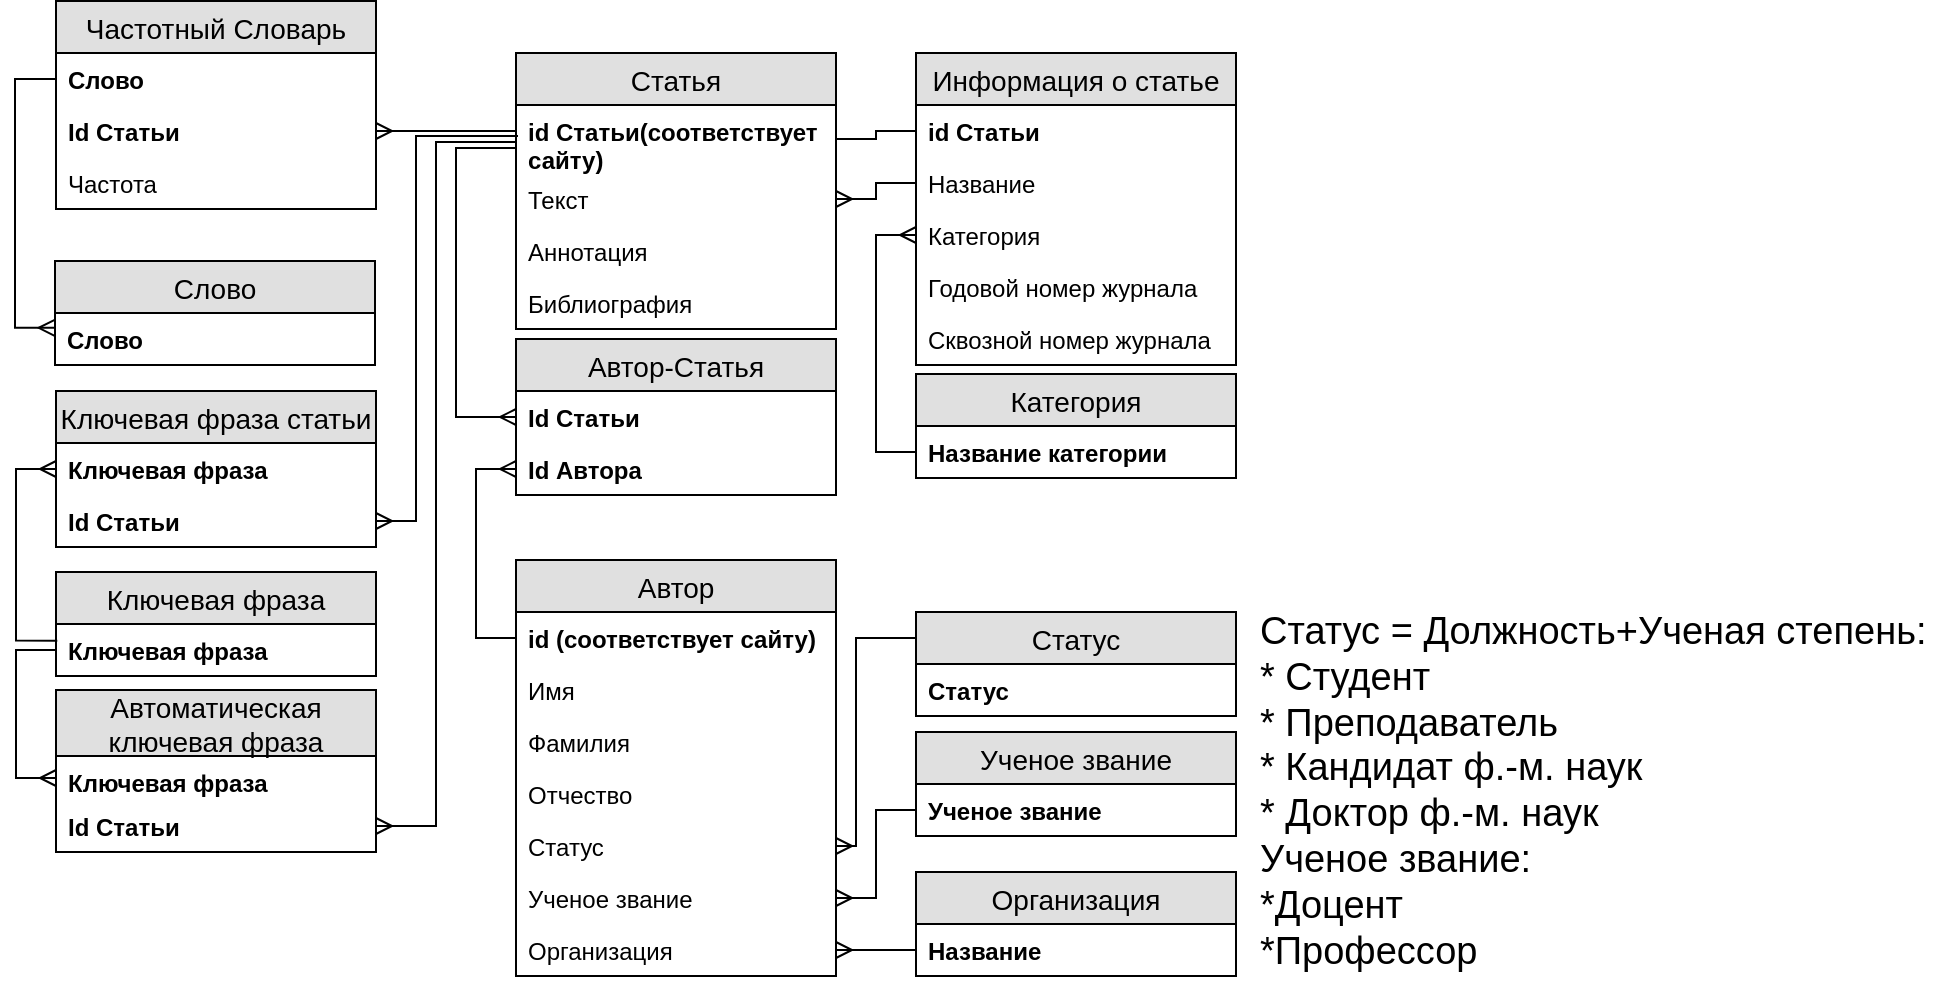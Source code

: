 <mxfile version="10.8.3" type="github"><diagram id="u3JVg_JIHPz_R9Osk6md" name="ÃÂÃÂ¡ÃÂÃÂÃÂÃÂÃÂÃÂ°ÃÂÃÂ½ÃÂÃÂ¸ÃÂÃÂÃÂÃÂ° 1"><mxGraphModel dx="1989" dy="763" grid="1" gridSize="10" guides="1" tooltips="1" connect="1" arrows="1" fold="1" page="1" pageScale="1" pageWidth="827" pageHeight="1169" math="0" shadow="0"><root><mxCell id="0"/><mxCell id="1" parent="0"/><mxCell id="RnDA4v7oDeRX2Iz0YXKO-1" value="Статья" style="swimlane;fontStyle=0;childLayout=stackLayout;horizontal=1;startSize=26;fillColor=#e0e0e0;horizontalStack=0;resizeParent=1;resizeParentMax=0;resizeLast=0;collapsible=1;marginBottom=0;swimlaneFillColor=#ffffff;align=center;fontSize=14;" parent="1" vertex="1"><mxGeometry x="150" y="150.5" width="160" height="138" as="geometry"/></mxCell><mxCell id="RnDA4v7oDeRX2Iz0YXKO-2" value="id Статьи(соответствует &#10;сайту)" style="text;strokeColor=none;fillColor=none;spacingLeft=4;spacingRight=4;overflow=hidden;rotatable=0;points=[[0,0.5],[1,0.5]];portConstraint=eastwest;fontSize=12;fontStyle=1" parent="RnDA4v7oDeRX2Iz0YXKO-1" vertex="1"><mxGeometry y="26" width="160" height="34" as="geometry"/></mxCell><mxCell id="RnDA4v7oDeRX2Iz0YXKO-6" value="Текст" style="text;strokeColor=none;fillColor=none;spacingLeft=4;spacingRight=4;overflow=hidden;rotatable=0;points=[[0,0.5],[1,0.5]];portConstraint=eastwest;fontSize=12;" parent="RnDA4v7oDeRX2Iz0YXKO-1" vertex="1"><mxGeometry y="60" width="160" height="26" as="geometry"/></mxCell><mxCell id="gyCf1yMemhcAM3l4t3kQ-5" value="Аннотация" style="text;strokeColor=none;fillColor=none;spacingLeft=4;spacingRight=4;overflow=hidden;rotatable=0;points=[[0,0.5],[1,0.5]];portConstraint=eastwest;fontSize=12;" parent="RnDA4v7oDeRX2Iz0YXKO-1" vertex="1"><mxGeometry y="86" width="160" height="26" as="geometry"/></mxCell><mxCell id="gyCf1yMemhcAM3l4t3kQ-12" value="Библиография" style="text;strokeColor=none;fillColor=none;spacingLeft=4;spacingRight=4;overflow=hidden;rotatable=0;points=[[0,0.5],[1,0.5]];portConstraint=eastwest;fontSize=12;" parent="RnDA4v7oDeRX2Iz0YXKO-1" vertex="1"><mxGeometry y="112" width="160" height="26" as="geometry"/></mxCell><mxCell id="RnDA4v7oDeRX2Iz0YXKO-7" value="Категория" style="swimlane;fontStyle=0;childLayout=stackLayout;horizontal=1;startSize=26;fillColor=#e0e0e0;horizontalStack=0;resizeParent=1;resizeParentMax=0;resizeLast=0;collapsible=1;marginBottom=0;swimlaneFillColor=#ffffff;align=center;fontSize=14;" parent="1" vertex="1"><mxGeometry x="350" y="311" width="160" height="52" as="geometry"/></mxCell><mxCell id="RnDA4v7oDeRX2Iz0YXKO-8" value="Название категории" style="text;strokeColor=none;fillColor=none;spacingLeft=4;spacingRight=4;overflow=hidden;rotatable=0;points=[[0,0.5],[1,0.5]];portConstraint=eastwest;fontSize=12;fontStyle=1" parent="RnDA4v7oDeRX2Iz0YXKO-7" vertex="1"><mxGeometry y="26" width="160" height="26" as="geometry"/></mxCell><mxCell id="RnDA4v7oDeRX2Iz0YXKO-20" value="Автор" style="swimlane;fontStyle=0;childLayout=stackLayout;horizontal=1;startSize=26;fillColor=#e0e0e0;horizontalStack=0;resizeParent=1;resizeParentMax=0;resizeLast=0;collapsible=1;marginBottom=0;swimlaneFillColor=#ffffff;align=center;fontSize=14;" parent="1" vertex="1"><mxGeometry x="150" y="404" width="160" height="208" as="geometry"/></mxCell><mxCell id="RnDA4v7oDeRX2Iz0YXKO-21" value="id (соответствует сайту)" style="text;strokeColor=none;fillColor=none;spacingLeft=4;spacingRight=4;overflow=hidden;rotatable=0;points=[[0,0.5],[1,0.5]];portConstraint=eastwest;fontSize=12;fontStyle=1" parent="RnDA4v7oDeRX2Iz0YXKO-20" vertex="1"><mxGeometry y="26" width="160" height="26" as="geometry"/></mxCell><mxCell id="RnDA4v7oDeRX2Iz0YXKO-22" value="Имя" style="text;strokeColor=none;fillColor=none;spacingLeft=4;spacingRight=4;overflow=hidden;rotatable=0;points=[[0,0.5],[1,0.5]];portConstraint=eastwest;fontSize=12;" parent="RnDA4v7oDeRX2Iz0YXKO-20" vertex="1"><mxGeometry y="52" width="160" height="26" as="geometry"/></mxCell><mxCell id="RnDA4v7oDeRX2Iz0YXKO-23" value="Фамилия&#10;" style="text;strokeColor=none;fillColor=none;spacingLeft=4;spacingRight=4;overflow=hidden;rotatable=0;points=[[0,0.5],[1,0.5]];portConstraint=eastwest;fontSize=12;" parent="RnDA4v7oDeRX2Iz0YXKO-20" vertex="1"><mxGeometry y="78" width="160" height="26" as="geometry"/></mxCell><mxCell id="RnDA4v7oDeRX2Iz0YXKO-24" value="Отчество" style="text;strokeColor=none;fillColor=none;spacingLeft=4;spacingRight=4;overflow=hidden;rotatable=0;points=[[0,0.5],[1,0.5]];portConstraint=eastwest;fontSize=12;" parent="RnDA4v7oDeRX2Iz0YXKO-20" vertex="1"><mxGeometry y="104" width="160" height="26" as="geometry"/></mxCell><mxCell id="gyCf1yMemhcAM3l4t3kQ-18" value="Статус" style="text;strokeColor=none;fillColor=none;spacingLeft=4;spacingRight=4;overflow=hidden;rotatable=0;points=[[0,0.5],[1,0.5]];portConstraint=eastwest;fontSize=12;" parent="RnDA4v7oDeRX2Iz0YXKO-20" vertex="1"><mxGeometry y="130" width="160" height="26" as="geometry"/></mxCell><mxCell id="gyCf1yMemhcAM3l4t3kQ-22" value="Ученое звание" style="text;strokeColor=none;fillColor=none;spacingLeft=4;spacingRight=4;overflow=hidden;rotatable=0;points=[[0,0.5],[1,0.5]];portConstraint=eastwest;fontSize=12;" parent="RnDA4v7oDeRX2Iz0YXKO-20" vertex="1"><mxGeometry y="156" width="160" height="26" as="geometry"/></mxCell><mxCell id="RnDA4v7oDeRX2Iz0YXKO-25" value="Организация" style="text;strokeColor=none;fillColor=none;spacingLeft=4;spacingRight=4;overflow=hidden;rotatable=0;points=[[0,0.5],[1,0.5]];portConstraint=eastwest;fontSize=12;" parent="RnDA4v7oDeRX2Iz0YXKO-20" vertex="1"><mxGeometry y="182" width="160" height="26" as="geometry"/></mxCell><mxCell id="RnDA4v7oDeRX2Iz0YXKO-27" value="Организация" style="swimlane;fontStyle=0;childLayout=stackLayout;horizontal=1;startSize=26;fillColor=#e0e0e0;horizontalStack=0;resizeParent=1;resizeParentMax=0;resizeLast=0;collapsible=1;marginBottom=0;swimlaneFillColor=#ffffff;align=center;fontSize=14;" parent="1" vertex="1"><mxGeometry x="350" y="560" width="160" height="52" as="geometry"/></mxCell><mxCell id="RnDA4v7oDeRX2Iz0YXKO-28" value="Название" style="text;strokeColor=none;fillColor=none;spacingLeft=4;spacingRight=4;overflow=hidden;rotatable=0;points=[[0,0.5],[1,0.5]];portConstraint=eastwest;fontSize=12;fontStyle=1" parent="RnDA4v7oDeRX2Iz0YXKO-27" vertex="1"><mxGeometry y="26" width="160" height="26" as="geometry"/></mxCell><mxCell id="RnDA4v7oDeRX2Iz0YXKO-32" value="Статус" style="swimlane;fontStyle=0;childLayout=stackLayout;horizontal=1;startSize=26;fillColor=#e0e0e0;horizontalStack=0;resizeParent=1;resizeParentMax=0;resizeLast=0;collapsible=1;marginBottom=0;swimlaneFillColor=#ffffff;align=center;fontSize=14;" parent="1" vertex="1"><mxGeometry x="350" y="430" width="160" height="52" as="geometry"/></mxCell><mxCell id="RnDA4v7oDeRX2Iz0YXKO-33" value="Статус" style="text;strokeColor=none;fillColor=none;spacingLeft=4;spacingRight=4;overflow=hidden;rotatable=0;points=[[0,0.5],[1,0.5]];portConstraint=eastwest;fontSize=12;fontStyle=1" parent="RnDA4v7oDeRX2Iz0YXKO-32" vertex="1"><mxGeometry y="26" width="160" height="26" as="geometry"/></mxCell><mxCell id="RnDA4v7oDeRX2Iz0YXKO-37" value="Автор-Статья" style="swimlane;fontStyle=0;childLayout=stackLayout;horizontal=1;startSize=26;fillColor=#e0e0e0;horizontalStack=0;resizeParent=1;resizeParentMax=0;resizeLast=0;collapsible=1;marginBottom=0;swimlaneFillColor=#ffffff;align=center;fontSize=14;" parent="1" vertex="1"><mxGeometry x="150" y="293.5" width="160" height="78" as="geometry"/></mxCell><mxCell id="RnDA4v7oDeRX2Iz0YXKO-38" value="Id Статьи" style="text;strokeColor=none;fillColor=none;spacingLeft=4;spacingRight=4;overflow=hidden;rotatable=0;points=[[0,0.5],[1,0.5]];portConstraint=eastwest;fontSize=12;fontStyle=1" parent="RnDA4v7oDeRX2Iz0YXKO-37" vertex="1"><mxGeometry y="26" width="160" height="26" as="geometry"/></mxCell><mxCell id="RnDA4v7oDeRX2Iz0YXKO-39" value="Id Автора" style="text;strokeColor=none;fillColor=none;spacingLeft=4;spacingRight=4;overflow=hidden;rotatable=0;points=[[0,0.5],[1,0.5]];portConstraint=eastwest;fontSize=12;fontStyle=1" parent="RnDA4v7oDeRX2Iz0YXKO-37" vertex="1"><mxGeometry y="52" width="160" height="26" as="geometry"/></mxCell><mxCell id="RnDA4v7oDeRX2Iz0YXKO-41" style="edgeStyle=orthogonalEdgeStyle;rounded=0;orthogonalLoop=1;jettySize=auto;html=1;exitX=0;exitY=0.5;exitDx=0;exitDy=0;entryX=0;entryY=0.5;entryDx=0;entryDy=0;startArrow=ERmany;startFill=0;endArrow=none;endFill=0;" parent="1" source="RnDA4v7oDeRX2Iz0YXKO-39" target="RnDA4v7oDeRX2Iz0YXKO-21" edge="1"><mxGeometry relative="1" as="geometry"/></mxCell><mxCell id="RnDA4v7oDeRX2Iz0YXKO-55" value="Частотный Словарь" style="swimlane;fontStyle=0;childLayout=stackLayout;horizontal=1;startSize=26;fillColor=#e0e0e0;horizontalStack=0;resizeParent=1;resizeParentMax=0;resizeLast=0;collapsible=1;marginBottom=0;swimlaneFillColor=#ffffff;align=center;fontSize=14;" parent="1" vertex="1"><mxGeometry x="-80" y="124.5" width="160" height="104" as="geometry"/></mxCell><mxCell id="RnDA4v7oDeRX2Iz0YXKO-56" value="Слово" style="text;strokeColor=none;fillColor=none;spacingLeft=4;spacingRight=4;overflow=hidden;rotatable=0;points=[[0,0.5],[1,0.5]];portConstraint=eastwest;fontSize=12;fontStyle=1" parent="RnDA4v7oDeRX2Iz0YXKO-55" vertex="1"><mxGeometry y="26" width="160" height="26" as="geometry"/></mxCell><mxCell id="RnDA4v7oDeRX2Iz0YXKO-57" value="Id Статьи" style="text;strokeColor=none;fillColor=none;spacingLeft=4;spacingRight=4;overflow=hidden;rotatable=0;points=[[0,0.5],[1,0.5]];portConstraint=eastwest;fontSize=12;fontStyle=1" parent="RnDA4v7oDeRX2Iz0YXKO-55" vertex="1"><mxGeometry y="52" width="160" height="26" as="geometry"/></mxCell><mxCell id="RnDA4v7oDeRX2Iz0YXKO-58" value="Частота" style="text;strokeColor=none;fillColor=none;spacingLeft=4;spacingRight=4;overflow=hidden;rotatable=0;points=[[0,0.5],[1,0.5]];portConstraint=eastwest;fontSize=12;" parent="RnDA4v7oDeRX2Iz0YXKO-55" vertex="1"><mxGeometry y="78" width="160" height="26" as="geometry"/></mxCell><mxCell id="RnDA4v7oDeRX2Iz0YXKO-59" value="Слово" style="swimlane;fontStyle=0;childLayout=stackLayout;horizontal=1;startSize=26;fillColor=#e0e0e0;horizontalStack=0;resizeParent=1;resizeParentMax=0;resizeLast=0;collapsible=1;marginBottom=0;swimlaneFillColor=#ffffff;align=center;fontSize=14;" parent="1" vertex="1"><mxGeometry x="-80.5" y="254.5" width="160" height="52" as="geometry"/></mxCell><mxCell id="RnDA4v7oDeRX2Iz0YXKO-60" value="Слово" style="text;strokeColor=none;fillColor=none;spacingLeft=4;spacingRight=4;overflow=hidden;rotatable=0;points=[[0,0.5],[1,0.5]];portConstraint=eastwest;fontSize=12;fontStyle=1" parent="RnDA4v7oDeRX2Iz0YXKO-59" vertex="1"><mxGeometry y="26" width="160" height="26" as="geometry"/></mxCell><mxCell id="gyCf1yMemhcAM3l4t3kQ-2" value="Информация о статье" style="swimlane;fontStyle=0;childLayout=stackLayout;horizontal=1;startSize=26;fillColor=#e0e0e0;horizontalStack=0;resizeParent=1;resizeParentMax=0;resizeLast=0;collapsible=1;marginBottom=0;swimlaneFillColor=#ffffff;align=center;fontSize=14;" parent="1" vertex="1"><mxGeometry x="350" y="150.5" width="160" height="156" as="geometry"/></mxCell><mxCell id="gyCf1yMemhcAM3l4t3kQ-4" value="id Статьи" style="text;strokeColor=none;fillColor=none;spacingLeft=4;spacingRight=4;overflow=hidden;rotatable=0;points=[[0,0.5],[1,0.5]];portConstraint=eastwest;fontSize=12;fontStyle=1" parent="gyCf1yMemhcAM3l4t3kQ-2" vertex="1"><mxGeometry y="26" width="160" height="26" as="geometry"/></mxCell><mxCell id="gyCf1yMemhcAM3l4t3kQ-1" value="Название" style="text;strokeColor=none;fillColor=none;spacingLeft=4;spacingRight=4;overflow=hidden;rotatable=0;points=[[0,0.5],[1,0.5]];portConstraint=eastwest;fontSize=12;" parent="gyCf1yMemhcAM3l4t3kQ-2" vertex="1"><mxGeometry y="52" width="160" height="26" as="geometry"/></mxCell><mxCell id="RnDA4v7oDeRX2Iz0YXKO-3" value="Категория" style="text;strokeColor=none;fillColor=none;spacingLeft=4;spacingRight=4;overflow=hidden;rotatable=0;points=[[0,0.5],[1,0.5]];portConstraint=eastwest;fontSize=12;" parent="gyCf1yMemhcAM3l4t3kQ-2" vertex="1"><mxGeometry y="78" width="160" height="26" as="geometry"/></mxCell><mxCell id="RnDA4v7oDeRX2Iz0YXKO-4" value="Годовой номер журнала" style="text;strokeColor=none;fillColor=none;spacingLeft=4;spacingRight=4;overflow=hidden;rotatable=0;points=[[0,0.5],[1,0.5]];portConstraint=eastwest;fontSize=12;" parent="gyCf1yMemhcAM3l4t3kQ-2" vertex="1"><mxGeometry y="104" width="160" height="26" as="geometry"/></mxCell><mxCell id="gyCf1yMemhcAM3l4t3kQ-3" value="Сквозной номер журнала" style="text;strokeColor=none;fillColor=none;spacingLeft=4;spacingRight=4;overflow=hidden;rotatable=0;points=[[0,0.5],[1,0.5]];portConstraint=eastwest;fontSize=12;" parent="gyCf1yMemhcAM3l4t3kQ-2" vertex="1"><mxGeometry y="130" width="160" height="26" as="geometry"/></mxCell><mxCell id="gyCf1yMemhcAM3l4t3kQ-13" style="edgeStyle=orthogonalEdgeStyle;rounded=0;orthogonalLoop=1;jettySize=auto;html=1;exitX=1;exitY=0.5;exitDx=0;exitDy=0;endArrow=none;endFill=0;startArrow=ERmany;startFill=0;entryX=0.001;entryY=0.383;entryDx=0;entryDy=0;entryPerimeter=0;" parent="1" source="RnDA4v7oDeRX2Iz0YXKO-57" target="RnDA4v7oDeRX2Iz0YXKO-2" edge="1"><mxGeometry relative="1" as="geometry"/></mxCell><mxCell id="gyCf1yMemhcAM3l4t3kQ-15" style="edgeStyle=orthogonalEdgeStyle;rounded=0;orthogonalLoop=1;jettySize=auto;html=1;exitX=-0.001;exitY=0.286;exitDx=0;exitDy=0;startArrow=ERmany;startFill=0;endArrow=none;endFill=0;exitPerimeter=0;" parent="1" source="RnDA4v7oDeRX2Iz0YXKO-60" target="RnDA4v7oDeRX2Iz0YXKO-56" edge="1"><mxGeometry relative="1" as="geometry"/></mxCell><mxCell id="gyCf1yMemhcAM3l4t3kQ-16" style="edgeStyle=orthogonalEdgeStyle;rounded=0;orthogonalLoop=1;jettySize=auto;html=1;exitX=0;exitY=0.5;exitDx=0;exitDy=0;startArrow=ERmany;startFill=0;endArrow=none;endFill=0;" parent="1" source="RnDA4v7oDeRX2Iz0YXKO-38" edge="1"><mxGeometry relative="1" as="geometry"><mxPoint x="150" y="198" as="targetPoint"/><Array as="points"><mxPoint x="120" y="333"/><mxPoint x="120" y="198"/></Array></mxGeometry></mxCell><mxCell id="gyCf1yMemhcAM3l4t3kQ-17" style="edgeStyle=orthogonalEdgeStyle;rounded=0;orthogonalLoop=1;jettySize=auto;html=1;exitX=1;exitY=0.5;exitDx=0;exitDy=0;entryX=0;entryY=0.5;entryDx=0;entryDy=0;startArrow=none;startFill=0;endArrow=none;endFill=0;" parent="1" source="RnDA4v7oDeRX2Iz0YXKO-2" target="gyCf1yMemhcAM3l4t3kQ-4" edge="1"><mxGeometry relative="1" as="geometry"/></mxCell><mxCell id="gyCf1yMemhcAM3l4t3kQ-20" style="edgeStyle=orthogonalEdgeStyle;rounded=0;orthogonalLoop=1;jettySize=auto;html=1;exitX=1;exitY=0.5;exitDx=0;exitDy=0;entryX=0;entryY=0.5;entryDx=0;entryDy=0;startArrow=ERmany;startFill=0;endArrow=none;endFill=0;" parent="1" source="RnDA4v7oDeRX2Iz0YXKO-25" target="RnDA4v7oDeRX2Iz0YXKO-28" edge="1"><mxGeometry relative="1" as="geometry"/></mxCell><mxCell id="gyCf1yMemhcAM3l4t3kQ-21" value="&lt;span style=&quot;font-size: 19px&quot;&gt;Статус = Должность+Ученая степень:&lt;br&gt;* Студент&lt;br&gt;* Преподаватель&lt;br&gt;* Кандидат ф.-м. наук&lt;br&gt;* Доктор ф.-м. наук&lt;br&gt;Ученое звание:&lt;br&gt;*Доцент&lt;br&gt;*Профессор&lt;br&gt;&lt;/span&gt;" style="text;html=1;resizable=0;points=[];autosize=1;align=left;verticalAlign=top;spacingTop=-4;" parent="1" vertex="1"><mxGeometry x="519.857" y="426" width="350" height="130" as="geometry"/></mxCell><mxCell id="gyCf1yMemhcAM3l4t3kQ-23" value="Ученое звание" style="swimlane;fontStyle=0;childLayout=stackLayout;horizontal=1;startSize=26;fillColor=#e0e0e0;horizontalStack=0;resizeParent=1;resizeParentMax=0;resizeLast=0;collapsible=1;marginBottom=0;swimlaneFillColor=#ffffff;align=center;fontSize=14;" parent="1" vertex="1"><mxGeometry x="350" y="490" width="160" height="52" as="geometry"/></mxCell><mxCell id="gyCf1yMemhcAM3l4t3kQ-24" value="Ученое звание" style="text;strokeColor=none;fillColor=none;spacingLeft=4;spacingRight=4;overflow=hidden;rotatable=0;points=[[0,0.5],[1,0.5]];portConstraint=eastwest;fontSize=12;fontStyle=1" parent="gyCf1yMemhcAM3l4t3kQ-23" vertex="1"><mxGeometry y="26" width="160" height="26" as="geometry"/></mxCell><mxCell id="gyCf1yMemhcAM3l4t3kQ-27" style="edgeStyle=orthogonalEdgeStyle;rounded=0;orthogonalLoop=1;jettySize=auto;html=1;exitX=1;exitY=0.5;exitDx=0;exitDy=0;startArrow=ERmany;startFill=0;endArrow=none;endFill=0;" parent="1" source="gyCf1yMemhcAM3l4t3kQ-22" target="gyCf1yMemhcAM3l4t3kQ-24" edge="1"><mxGeometry relative="1" as="geometry"/></mxCell><mxCell id="46FhBm6KrNMddkUD-_rx-2" value="Ключевая фраза статьи" style="swimlane;fontStyle=0;childLayout=stackLayout;horizontal=1;startSize=26;fillColor=#e0e0e0;horizontalStack=0;resizeParent=1;resizeParentMax=0;resizeLast=0;collapsible=1;marginBottom=0;swimlaneFillColor=#ffffff;align=center;fontSize=14;" parent="1" vertex="1"><mxGeometry x="-80" y="319.5" width="160" height="78" as="geometry"/></mxCell><mxCell id="46FhBm6KrNMddkUD-_rx-3" value="Ключевая фраза" style="text;strokeColor=none;fillColor=none;spacingLeft=4;spacingRight=4;overflow=hidden;rotatable=0;points=[[0,0.5],[1,0.5]];portConstraint=eastwest;fontSize=12;fontStyle=1" parent="46FhBm6KrNMddkUD-_rx-2" vertex="1"><mxGeometry y="26" width="160" height="26" as="geometry"/></mxCell><mxCell id="46FhBm6KrNMddkUD-_rx-6" value="Id Статьи" style="text;strokeColor=none;fillColor=none;spacingLeft=4;spacingRight=4;overflow=hidden;rotatable=0;points=[[0,0.5],[1,0.5]];portConstraint=eastwest;fontSize=12;fontStyle=1" parent="46FhBm6KrNMddkUD-_rx-2" vertex="1"><mxGeometry y="52" width="160" height="26" as="geometry"/></mxCell><mxCell id="46FhBm6KrNMddkUD-_rx-7" style="edgeStyle=orthogonalEdgeStyle;rounded=0;orthogonalLoop=1;jettySize=auto;html=1;entryX=0;entryY=0.5;entryDx=0;entryDy=0;startArrow=ERmany;startFill=0;endArrow=none;endFill=0;" parent="1" source="RnDA4v7oDeRX2Iz0YXKO-3" target="RnDA4v7oDeRX2Iz0YXKO-8" edge="1"><mxGeometry relative="1" as="geometry"/></mxCell><mxCell id="46FhBm6KrNMddkUD-_rx-8" style="edgeStyle=orthogonalEdgeStyle;rounded=0;orthogonalLoop=1;jettySize=auto;html=1;exitX=1;exitY=0.5;exitDx=0;exitDy=0;entryX=0;entryY=0.5;entryDx=0;entryDy=0;startArrow=ERmany;startFill=0;endArrow=none;endFill=0;" parent="1" source="gyCf1yMemhcAM3l4t3kQ-18" target="RnDA4v7oDeRX2Iz0YXKO-33" edge="1"><mxGeometry relative="1" as="geometry"><Array as="points"><mxPoint x="320" y="547"/><mxPoint x="320" y="443"/></Array></mxGeometry></mxCell><mxCell id="46FhBm6KrNMddkUD-_rx-10" style="edgeStyle=orthogonalEdgeStyle;rounded=0;orthogonalLoop=1;jettySize=auto;html=1;exitX=1;exitY=0.5;exitDx=0;exitDy=0;startArrow=ERmany;startFill=0;endArrow=none;endFill=0;" parent="1" source="46FhBm6KrNMddkUD-_rx-6" edge="1"><mxGeometry relative="1" as="geometry"><mxPoint x="151" y="192" as="targetPoint"/><Array as="points"><mxPoint x="100" y="384"/><mxPoint x="100" y="192"/><mxPoint x="151" y="192"/></Array></mxGeometry></mxCell><mxCell id="46FhBm6KrNMddkUD-_rx-15" value="Ключевая фраза" style="swimlane;fontStyle=0;childLayout=stackLayout;horizontal=1;startSize=26;fillColor=#e0e0e0;horizontalStack=0;resizeParent=1;resizeParentMax=0;resizeLast=0;collapsible=1;marginBottom=0;swimlaneFillColor=#ffffff;align=center;fontSize=14;" parent="1" vertex="1"><mxGeometry x="-80" y="410" width="160" height="52" as="geometry"/></mxCell><mxCell id="46FhBm6KrNMddkUD-_rx-16" value="Ключевая фраза" style="text;strokeColor=none;fillColor=none;spacingLeft=4;spacingRight=4;overflow=hidden;rotatable=0;points=[[0,0.5],[1,0.5]];portConstraint=eastwest;fontSize=12;fontStyle=1" parent="46FhBm6KrNMddkUD-_rx-15" vertex="1"><mxGeometry y="26" width="160" height="26" as="geometry"/></mxCell><mxCell id="46FhBm6KrNMddkUD-_rx-19" style="edgeStyle=orthogonalEdgeStyle;rounded=0;orthogonalLoop=1;jettySize=auto;html=1;exitX=0;exitY=0.5;exitDx=0;exitDy=0;entryX=0.004;entryY=0.321;entryDx=0;entryDy=0;startArrow=ERmany;startFill=0;endArrow=none;endFill=0;entryPerimeter=0;" parent="1" source="46FhBm6KrNMddkUD-_rx-3" target="46FhBm6KrNMddkUD-_rx-16" edge="1"><mxGeometry relative="1" as="geometry"><Array as="points"><mxPoint x="-100" y="359"/><mxPoint x="-100" y="444"/></Array></mxGeometry></mxCell><mxCell id="aTT772NdiRstNRlk-hWZ-1" value="Автоматическая &#10;ключевая фраза" style="swimlane;fontStyle=0;childLayout=stackLayout;horizontal=1;startSize=33;fillColor=#e0e0e0;horizontalStack=0;resizeParent=1;resizeParentMax=0;resizeLast=0;collapsible=1;marginBottom=0;swimlaneFillColor=#ffffff;align=center;fontSize=14;" vertex="1" parent="1"><mxGeometry x="-80" y="469" width="160" height="81" as="geometry"/></mxCell><mxCell id="aTT772NdiRstNRlk-hWZ-2" value="Ключевая фраза" style="text;strokeColor=none;fillColor=none;spacingLeft=4;spacingRight=4;overflow=hidden;rotatable=0;points=[[0,0.5],[1,0.5]];portConstraint=eastwest;fontSize=12;fontStyle=1" vertex="1" parent="aTT772NdiRstNRlk-hWZ-1"><mxGeometry y="33" width="160" height="22" as="geometry"/></mxCell><mxCell id="aTT772NdiRstNRlk-hWZ-3" value="Id Статьи" style="text;strokeColor=none;fillColor=none;spacingLeft=4;spacingRight=4;overflow=hidden;rotatable=0;points=[[0,0.5],[1,0.5]];portConstraint=eastwest;fontSize=12;fontStyle=1" vertex="1" parent="aTT772NdiRstNRlk-hWZ-1"><mxGeometry y="55" width="160" height="26" as="geometry"/></mxCell><mxCell id="aTT772NdiRstNRlk-hWZ-4" style="edgeStyle=orthogonalEdgeStyle;rounded=0;orthogonalLoop=1;jettySize=auto;html=1;exitX=0;exitY=0.5;exitDx=0;exitDy=0;entryX=0;entryY=0.5;entryDx=0;entryDy=0;endArrow=ERmany;endFill=0;" edge="1" parent="1" source="46FhBm6KrNMddkUD-_rx-16" target="aTT772NdiRstNRlk-hWZ-2"><mxGeometry relative="1" as="geometry"/></mxCell><mxCell id="aTT772NdiRstNRlk-hWZ-6" style="edgeStyle=orthogonalEdgeStyle;rounded=0;orthogonalLoop=1;jettySize=auto;html=1;exitX=1;exitY=0.5;exitDx=0;exitDy=0;endArrow=none;endFill=0;startArrow=ERmany;startFill=0;" edge="1" parent="1" source="aTT772NdiRstNRlk-hWZ-3"><mxGeometry relative="1" as="geometry"><mxPoint x="150" y="195" as="targetPoint"/><Array as="points"><mxPoint x="110" y="537"/><mxPoint x="110" y="195"/></Array></mxGeometry></mxCell><mxCell id="aTT772NdiRstNRlk-hWZ-7" value="" style="edgeStyle=orthogonalEdgeStyle;rounded=0;orthogonalLoop=1;jettySize=auto;html=1;startArrow=ERmany;startFill=0;endArrow=none;endFill=0;" edge="1" parent="1" source="RnDA4v7oDeRX2Iz0YXKO-6" target="gyCf1yMemhcAM3l4t3kQ-1"><mxGeometry relative="1" as="geometry"/></mxCell></root></mxGraphModel></diagram></mxfile>
